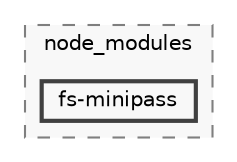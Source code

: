 digraph "backend/node_modules/fs-minipass"
{
 // LATEX_PDF_SIZE
  bgcolor="transparent";
  edge [fontname=Helvetica,fontsize=10,labelfontname=Helvetica,labelfontsize=10];
  node [fontname=Helvetica,fontsize=10,shape=box,height=0.2,width=0.4];
  compound=true
  subgraph clusterdir_86dbea9de526ba50b112ba867d8b4b1f {
    graph [ bgcolor="#f8f8f8", pencolor="grey50", label="node_modules", fontname=Helvetica,fontsize=10 style="filled,dashed", URL="dir_86dbea9de526ba50b112ba867d8b4b1f.html",tooltip=""]
  dir_c2bad7b1b99f0f837f1950e8407914c7 [label="fs-minipass", fillcolor="#f8f8f8", color="grey25", style="filled,bold", URL="dir_c2bad7b1b99f0f837f1950e8407914c7.html",tooltip=""];
  }
}

